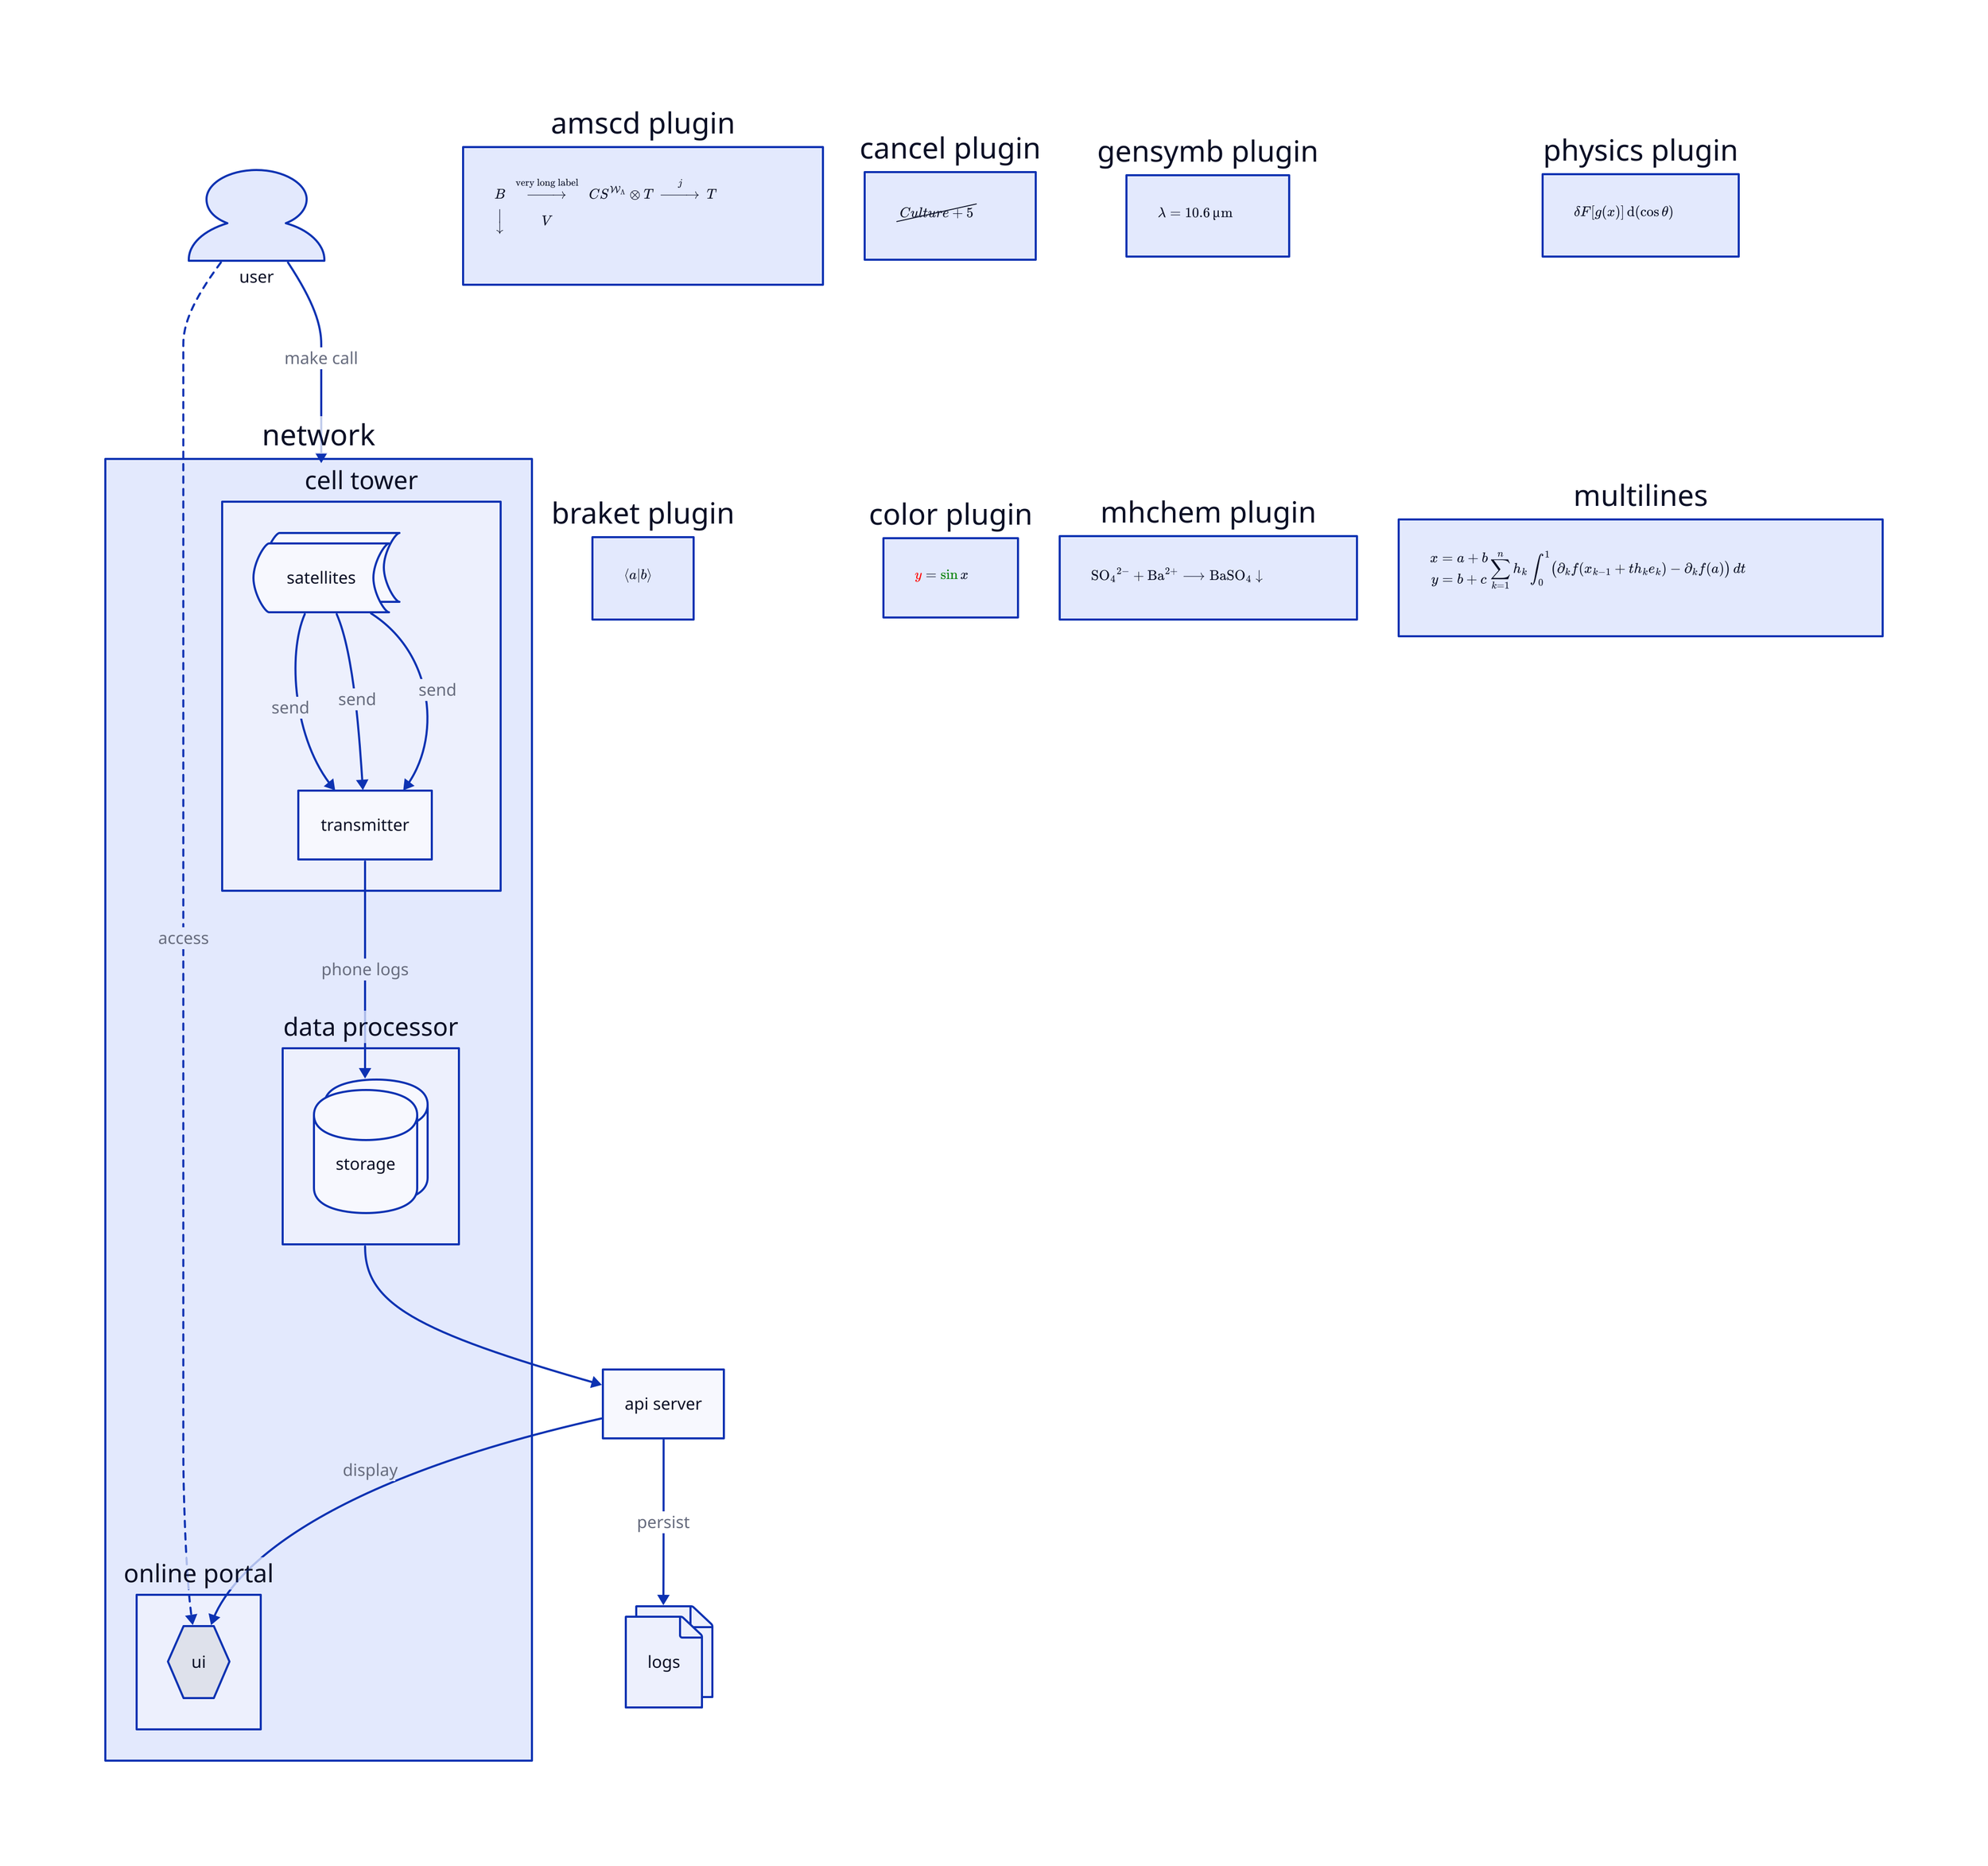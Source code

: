 
network: {
  cell tower: {
    satellites: {
      shape: stored_data
      style.multiple: true
    }

    transmitter

    satellites -> transmitter: send
    satellites -> transmitter: send
    satellites -> transmitter: send
  }

  online portal: {
    ui: {shape: hexagon}
  }

  data processor: {
    storage: {
      shape: cylinder
      style.multiple: true
    }
  }

  cell tower.transmitter -> data processor.storage: phone logs
}

user: {
  shape: person
  width: 130
}

user -> network.cell tower: make call
user -> network.online portal.ui: access {
  style.stroke-dash: 3
}

api server -> network.online portal.ui: display
api server -> logs: persist
logs: {shape: page; style.multiple: true}

network.data processor -> api server

amscd plugin: {
  ex: |tex
    \\begin{CD} B @>{\\text{very long label}}>> C S^{{\\mathcal{W}}_\\Lambda}\\otimes T @>j>> T\\\\ @VVV V \\end{CD}
  |
}

braket plugin: {
  ex: |tex
    \\bra{a}\\ket{b}
  |
}

cancel plugin: {
  ex: |tex
    \\cancel{Culture + 5}
  |
}

color plugin: {
  ex: |tex
    \\textcolor{red}{y} = \\textcolor{green}{\\sin} x
  |
}

gensymb plugin: {
  ex: |tex
    \\lambda = 10.6\\,\\micro\\mathrm{m}
  |
}

mhchem plugin: {
  ex: |tex
    \\ce{SO4^2- + Ba^2+ -> BaSO4 v}
  |
}

physics plugin: {
  ex: |tex
    \\var{F[g(x)]}
    \\dd(\\cos\\theta)
  |
}

multilines: {
  ex: |tex
    \\displaylines{x = a + b \\\\ y = b + c}
    \\sum_{k=1}^{n} h_{k} \\int_{0}^{1} \\bigl(\\partial_{k} f(x_{k-1}+t h_{k} e_{k}) -\\partial_{k} f(a)\\bigr) \\,dt
  |
}

# Just to separate into two rows
amscd plugin -> braket plugin: {style.opacity: 0}
cancel plugin -> color plugin: {style.opacity: 0}
gensymb plugin -> mhchem plugin: {style.opacity: 0}
physics plugin -> multilines: {style.opacity: 0}

